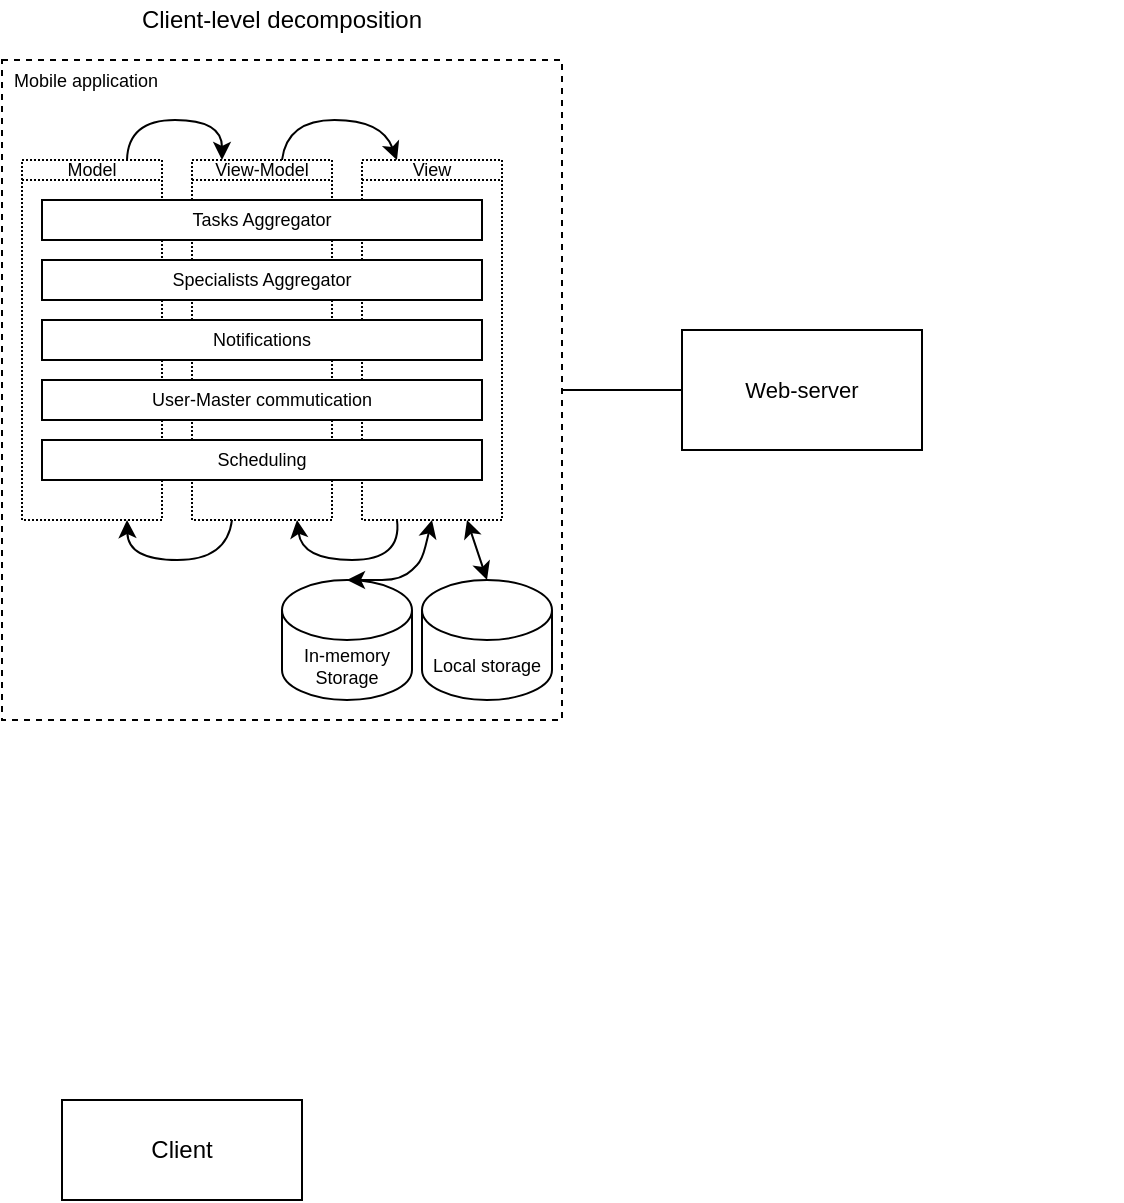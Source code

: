 <mxfile version="20.4.2" type="device"><diagram id="BFb75dsTLE0_i8zv_kig" name="Page-1"><mxGraphModel dx="834" dy="511" grid="1" gridSize="10" guides="1" tooltips="1" connect="1" arrows="1" fold="1" page="1" pageScale="1" pageWidth="850" pageHeight="1100" math="0" shadow="0"><root><mxCell id="0"/><mxCell id="1" parent="0"/><mxCell id="cbyy9UTHgRmoDcJLdkfL-1" value="" style="rounded=0;whiteSpace=wrap;html=1;dashed=1;" vertex="1" parent="1"><mxGeometry x="40" y="210" width="280" height="330" as="geometry"/></mxCell><mxCell id="cbyy9UTHgRmoDcJLdkfL-3" value="Client-level decomposition" style="text;html=1;strokeColor=none;fillColor=none;align=center;verticalAlign=middle;whiteSpace=wrap;rounded=0;" vertex="1" parent="1"><mxGeometry x="95" y="180" width="170" height="20" as="geometry"/></mxCell><mxCell id="cbyy9UTHgRmoDcJLdkfL-5" value="" style="endArrow=classic;html=1;rounded=0;exitX=1;exitY=0.5;exitDx=0;exitDy=0;entryX=0;entryY=0.5;entryDx=0;entryDy=0;" edge="1" parent="1" source="cbyy9UTHgRmoDcJLdkfL-1"><mxGeometry width="50" height="50" relative="1" as="geometry"><mxPoint x="280" y="340" as="sourcePoint"/><mxPoint x="400" y="375" as="targetPoint"/></mxGeometry></mxCell><mxCell id="cbyy9UTHgRmoDcJLdkfL-11" value="Mobile application" style="text;strokeColor=none;fillColor=none;align=left;verticalAlign=middle;spacingLeft=4;spacingRight=4;overflow=hidden;points=[[0,0.5],[1,0.5]];portConstraint=eastwest;rotatable=0;dashed=1;fontSize=9;" vertex="1" parent="1"><mxGeometry x="40" y="210" width="100" height="20" as="geometry"/></mxCell><mxCell id="cbyy9UTHgRmoDcJLdkfL-12" value="" style="rounded=0;whiteSpace=wrap;html=1;dashed=1;fontSize=9;dashPattern=1 1;" vertex="1" parent="1"><mxGeometry x="50" y="260" width="70" height="180" as="geometry"/></mxCell><mxCell id="cbyy9UTHgRmoDcJLdkfL-14" value="" style="rounded=0;whiteSpace=wrap;html=1;dashed=1;fontSize=9;dashPattern=1 1;" vertex="1" parent="1"><mxGeometry x="135" y="260" width="70" height="180" as="geometry"/></mxCell><mxCell id="cbyy9UTHgRmoDcJLdkfL-15" value="" style="rounded=0;whiteSpace=wrap;html=1;dashed=1;fontSize=9;dashPattern=1 1;" vertex="1" parent="1"><mxGeometry x="220" y="260" width="70" height="180" as="geometry"/></mxCell><mxCell id="cbyy9UTHgRmoDcJLdkfL-17" value="" style="curved=1;endArrow=classic;html=1;rounded=0;fontSize=9;exitX=0.75;exitY=0;exitDx=0;exitDy=0;" edge="1" parent="1" source="cbyy9UTHgRmoDcJLdkfL-22"><mxGeometry width="50" height="50" relative="1" as="geometry"><mxPoint x="280" y="380" as="sourcePoint"/><mxPoint x="150" y="260" as="targetPoint"/><Array as="points"><mxPoint x="103" y="240"/><mxPoint x="150" y="240"/></Array></mxGeometry></mxCell><mxCell id="cbyy9UTHgRmoDcJLdkfL-18" value="" style="curved=1;endArrow=classic;html=1;rounded=0;fontSize=9;exitX=0.25;exitY=0;exitDx=0;exitDy=0;entryX=0.25;entryY=0;entryDx=0;entryDy=0;" edge="1" parent="1" target="cbyy9UTHgRmoDcJLdkfL-24"><mxGeometry width="50" height="50" relative="1" as="geometry"><mxPoint x="180" y="260" as="sourcePoint"/><mxPoint x="265" y="260" as="targetPoint"/><Array as="points"><mxPoint x="182.5" y="240"/><mxPoint x="230" y="240"/></Array></mxGeometry></mxCell><mxCell id="cbyy9UTHgRmoDcJLdkfL-20" value="" style="curved=1;endArrow=classic;html=1;rounded=0;fontSize=9;exitX=0.25;exitY=1;exitDx=0;exitDy=0;entryX=0.75;entryY=1;entryDx=0;entryDy=0;" edge="1" parent="1" source="cbyy9UTHgRmoDcJLdkfL-15" target="cbyy9UTHgRmoDcJLdkfL-14"><mxGeometry width="50" height="50" relative="1" as="geometry"><mxPoint x="180" y="440" as="sourcePoint"/><mxPoint x="265" y="440" as="targetPoint"/><Array as="points"><mxPoint x="240" y="460"/><mxPoint x="190" y="460"/></Array></mxGeometry></mxCell><mxCell id="cbyy9UTHgRmoDcJLdkfL-21" value="" style="curved=1;endArrow=classic;html=1;rounded=0;fontSize=9;exitX=0.75;exitY=1;exitDx=0;exitDy=0;entryX=0.75;entryY=1;entryDx=0;entryDy=0;" edge="1" parent="1" target="cbyy9UTHgRmoDcJLdkfL-12"><mxGeometry width="50" height="50" relative="1" as="geometry"><mxPoint x="155" y="440" as="sourcePoint"/><mxPoint x="70" y="440" as="targetPoint"/><Array as="points"><mxPoint x="152.5" y="460"/><mxPoint x="103" y="460"/></Array></mxGeometry></mxCell><mxCell id="cbyy9UTHgRmoDcJLdkfL-22" value="Model" style="text;html=1;strokeColor=none;fillColor=none;align=center;verticalAlign=middle;whiteSpace=wrap;rounded=0;dashed=1;dashPattern=1 1;fontSize=9;" vertex="1" parent="1"><mxGeometry x="50" y="260" width="70" height="10" as="geometry"/></mxCell><mxCell id="cbyy9UTHgRmoDcJLdkfL-23" value="View-Model" style="text;html=1;strokeColor=none;fillColor=none;align=center;verticalAlign=middle;whiteSpace=wrap;rounded=0;dashed=1;dashPattern=1 1;fontSize=9;" vertex="1" parent="1"><mxGeometry x="135" y="260" width="70" height="10" as="geometry"/></mxCell><mxCell id="cbyy9UTHgRmoDcJLdkfL-24" value="View" style="text;html=1;strokeColor=none;fillColor=none;align=center;verticalAlign=middle;whiteSpace=wrap;rounded=0;dashed=1;dashPattern=1 1;fontSize=9;" vertex="1" parent="1"><mxGeometry x="220" y="260" width="70" height="10" as="geometry"/></mxCell><mxCell id="cbyy9UTHgRmoDcJLdkfL-25" value="" style="endArrow=none;dashed=1;html=1;rounded=0;fontSize=9;entryX=1;entryY=1;entryDx=0;entryDy=0;exitX=0;exitY=1;exitDx=0;exitDy=0;dashPattern=1 1;" edge="1" parent="1" source="cbyy9UTHgRmoDcJLdkfL-24" target="cbyy9UTHgRmoDcJLdkfL-24"><mxGeometry width="50" height="50" relative="1" as="geometry"><mxPoint x="280" y="380" as="sourcePoint"/><mxPoint x="330" y="330" as="targetPoint"/></mxGeometry></mxCell><mxCell id="cbyy9UTHgRmoDcJLdkfL-26" value="" style="endArrow=none;dashed=1;html=1;rounded=0;fontSize=9;entryX=1;entryY=1;entryDx=0;entryDy=0;exitX=0;exitY=1;exitDx=0;exitDy=0;dashPattern=1 1;" edge="1" parent="1"><mxGeometry width="50" height="50" relative="1" as="geometry"><mxPoint x="135" y="270" as="sourcePoint"/><mxPoint x="205" y="270" as="targetPoint"/></mxGeometry></mxCell><mxCell id="cbyy9UTHgRmoDcJLdkfL-27" value="" style="endArrow=none;dashed=1;html=1;rounded=0;fontSize=9;entryX=1;entryY=1;entryDx=0;entryDy=0;exitX=0;exitY=1;exitDx=0;exitDy=0;dashPattern=1 1;" edge="1" parent="1"><mxGeometry width="50" height="50" relative="1" as="geometry"><mxPoint x="50" y="270" as="sourcePoint"/><mxPoint x="120" y="270" as="targetPoint"/></mxGeometry></mxCell><mxCell id="cbyy9UTHgRmoDcJLdkfL-28" value="Local storage" style="shape=cylinder3;whiteSpace=wrap;html=1;boundedLbl=1;backgroundOutline=1;size=15;fontSize=9;" vertex="1" parent="1"><mxGeometry x="250" y="470" width="65" height="60" as="geometry"/></mxCell><mxCell id="cbyy9UTHgRmoDcJLdkfL-29" value="In-memory&lt;br&gt;Storage" style="shape=cylinder3;whiteSpace=wrap;html=1;boundedLbl=1;backgroundOutline=1;size=15;fontSize=9;" vertex="1" parent="1"><mxGeometry x="180" y="470" width="65" height="60" as="geometry"/></mxCell><mxCell id="cbyy9UTHgRmoDcJLdkfL-33" value="" style="endArrow=classic;startArrow=classic;html=1;rounded=0;fontSize=9;entryX=0.75;entryY=1;entryDx=0;entryDy=0;exitX=0.5;exitY=0;exitDx=0;exitDy=0;exitPerimeter=0;" edge="1" parent="1" source="cbyy9UTHgRmoDcJLdkfL-28" target="cbyy9UTHgRmoDcJLdkfL-15"><mxGeometry width="50" height="50" relative="1" as="geometry"><mxPoint x="220" y="520" as="sourcePoint"/><mxPoint x="270" y="470" as="targetPoint"/></mxGeometry></mxCell><mxCell id="cbyy9UTHgRmoDcJLdkfL-34" value="" style="endArrow=classic;startArrow=classic;html=1;fontSize=9;exitX=0.5;exitY=0;exitDx=0;exitDy=0;exitPerimeter=0;entryX=0.5;entryY=1;entryDx=0;entryDy=0;rounded=1;" edge="1" parent="1" source="cbyy9UTHgRmoDcJLdkfL-29" target="cbyy9UTHgRmoDcJLdkfL-15"><mxGeometry width="50" height="50" relative="1" as="geometry"><mxPoint x="180" y="550" as="sourcePoint"/><mxPoint x="230" y="500" as="targetPoint"/><Array as="points"><mxPoint x="240" y="470"/><mxPoint x="250" y="460"/></Array></mxGeometry></mxCell><mxCell id="cbyy9UTHgRmoDcJLdkfL-39" value="&lt;font style=&quot;font-size: 9px;&quot;&gt;Tasks Aggregator&lt;/font&gt;" style="rounded=0;whiteSpace=wrap;html=1;fontSize=7;strokeWidth=1;" vertex="1" parent="1"><mxGeometry x="60" y="280" width="220" height="20" as="geometry"/></mxCell><mxCell id="cbyy9UTHgRmoDcJLdkfL-46" value="&lt;font style=&quot;font-size: 9px;&quot;&gt;Specialists Aggregator&lt;/font&gt;" style="rounded=0;whiteSpace=wrap;html=1;fontSize=7;" vertex="1" parent="1"><mxGeometry x="60" y="310" width="220" height="20" as="geometry"/></mxCell><mxCell id="cbyy9UTHgRmoDcJLdkfL-47" value="Notifications" style="rounded=0;whiteSpace=wrap;html=1;strokeWidth=1;fontSize=9;" vertex="1" parent="1"><mxGeometry x="60" y="340" width="220" height="20" as="geometry"/></mxCell><mxCell id="cbyy9UTHgRmoDcJLdkfL-49" value="User-Master commutication" style="rounded=0;whiteSpace=wrap;html=1;strokeWidth=1;fontSize=9;" vertex="1" parent="1"><mxGeometry x="60" y="370" width="220" height="20" as="geometry"/></mxCell><mxCell id="cbyy9UTHgRmoDcJLdkfL-52" value="Scheduling" style="rounded=0;whiteSpace=wrap;html=1;strokeWidth=1;fontSize=9;" vertex="1" parent="1"><mxGeometry x="60" y="400" width="220" height="20" as="geometry"/></mxCell><mxCell id="cbyy9UTHgRmoDcJLdkfL-53" value="Client" style="rounded=0;whiteSpace=wrap;html=1;" vertex="1" parent="1"><mxGeometry x="70" y="730" width="120" height="50" as="geometry"/></mxCell><mxCell id="cbyy9UTHgRmoDcJLdkfL-55" value="&lt;div style=&quot;text-align: center;&quot;&gt;&lt;br&gt;&lt;/div&gt;" style="text;whiteSpace=wrap;html=1;fontSize=9;" vertex="1" parent="1"><mxGeometry x="430" y="180" width="170" height="40" as="geometry"/></mxCell><mxCell id="cbyy9UTHgRmoDcJLdkfL-61" value="&lt;font style=&quot;font-size: 11px;&quot;&gt;Web-server&lt;/font&gt;" style="rounded=0;whiteSpace=wrap;html=1;strokeWidth=1;fontSize=9;" vertex="1" parent="1"><mxGeometry x="380" y="345" width="120" height="60" as="geometry"/></mxCell></root></mxGraphModel></diagram></mxfile>